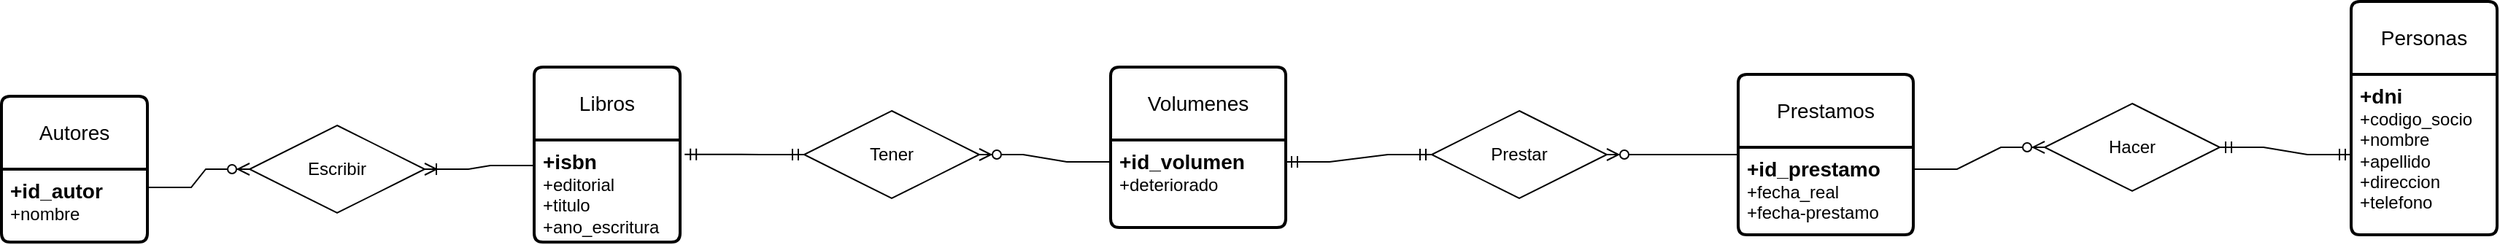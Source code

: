 <mxfile version="22.0.4" type="github">
  <diagram id="R2lEEEUBdFMjLlhIrx00" name="Page-1">
    <mxGraphModel dx="2376" dy="921" grid="1" gridSize="10" guides="1" tooltips="1" connect="1" arrows="1" fold="1" page="1" pageScale="1" pageWidth="850" pageHeight="1100" math="0" shadow="0" extFonts="Permanent Marker^https://fonts.googleapis.com/css?family=Permanent+Marker">
      <root>
        <mxCell id="0" />
        <mxCell id="1" parent="0" />
        <mxCell id="tdtAZZe7iDzmqnhGQD1Q-1" value="Autores" style="swimlane;childLayout=stackLayout;horizontal=1;startSize=50;horizontalStack=0;rounded=1;fontSize=14;fontStyle=0;strokeWidth=2;resizeParent=0;resizeLast=1;shadow=0;dashed=0;align=center;arcSize=4;whiteSpace=wrap;html=1;" parent="1" vertex="1">
          <mxGeometry x="60" y="240" width="100" height="100" as="geometry" />
        </mxCell>
        <mxCell id="tdtAZZe7iDzmqnhGQD1Q-2" value="&lt;b&gt;&lt;font style=&quot;font-size: 14px;&quot;&gt;+id_autor&lt;/font&gt;&lt;/b&gt;&lt;br&gt;+nombre" style="align=left;strokeColor=none;fillColor=none;spacingLeft=4;fontSize=12;verticalAlign=top;resizable=0;rotatable=0;part=1;html=1;" parent="tdtAZZe7iDzmqnhGQD1Q-1" vertex="1">
          <mxGeometry y="50" width="100" height="50" as="geometry" />
        </mxCell>
        <mxCell id="tdtAZZe7iDzmqnhGQD1Q-3" value="Escribir" style="shape=rhombus;perimeter=rhombusPerimeter;whiteSpace=wrap;html=1;align=center;" parent="1" vertex="1">
          <mxGeometry x="230" y="260" width="120" height="60" as="geometry" />
        </mxCell>
        <mxCell id="tdtAZZe7iDzmqnhGQD1Q-4" value="Libros" style="swimlane;childLayout=stackLayout;horizontal=1;startSize=50;horizontalStack=0;rounded=1;fontSize=14;fontStyle=0;strokeWidth=2;resizeParent=0;resizeLast=1;shadow=0;dashed=0;align=center;arcSize=4;whiteSpace=wrap;html=1;" parent="1" vertex="1">
          <mxGeometry x="425" y="220" width="100" height="120" as="geometry" />
        </mxCell>
        <mxCell id="tdtAZZe7iDzmqnhGQD1Q-5" value="&lt;font style=&quot;font-size: 14px;&quot;&gt;&lt;b&gt;+isbn&lt;/b&gt;&lt;/font&gt;&lt;br&gt;+editorial&lt;br&gt;+titulo&lt;br&gt;+ano_escritura" style="align=left;strokeColor=none;fillColor=none;spacingLeft=4;fontSize=12;verticalAlign=top;resizable=0;rotatable=0;part=1;html=1;" parent="tdtAZZe7iDzmqnhGQD1Q-4" vertex="1">
          <mxGeometry y="50" width="100" height="70" as="geometry" />
        </mxCell>
        <mxCell id="tdtAZZe7iDzmqnhGQD1Q-6" value="Tener" style="shape=rhombus;perimeter=rhombusPerimeter;whiteSpace=wrap;html=1;align=center;" parent="1" vertex="1">
          <mxGeometry x="610" y="250" width="120" height="60" as="geometry" />
        </mxCell>
        <mxCell id="tdtAZZe7iDzmqnhGQD1Q-7" value="Volumenes" style="swimlane;childLayout=stackLayout;horizontal=1;startSize=50;horizontalStack=0;rounded=1;fontSize=14;fontStyle=0;strokeWidth=2;resizeParent=0;resizeLast=1;shadow=0;dashed=0;align=center;arcSize=4;whiteSpace=wrap;html=1;" parent="1" vertex="1">
          <mxGeometry x="820" y="220" width="120" height="110" as="geometry" />
        </mxCell>
        <mxCell id="tdtAZZe7iDzmqnhGQD1Q-8" value="&lt;font style=&quot;font-size: 14px;&quot;&gt;&lt;b&gt;+id_volumen&lt;/b&gt;&lt;/font&gt;&lt;br&gt;+deteriorado" style="align=left;strokeColor=none;fillColor=none;spacingLeft=4;fontSize=12;verticalAlign=top;resizable=0;rotatable=0;part=1;html=1;" parent="tdtAZZe7iDzmqnhGQD1Q-7" vertex="1">
          <mxGeometry y="50" width="120" height="60" as="geometry" />
        </mxCell>
        <mxCell id="tdtAZZe7iDzmqnhGQD1Q-9" value="Prestar" style="shape=rhombus;perimeter=rhombusPerimeter;whiteSpace=wrap;html=1;align=center;" parent="1" vertex="1">
          <mxGeometry x="1040" y="250" width="120" height="60" as="geometry" />
        </mxCell>
        <mxCell id="tdtAZZe7iDzmqnhGQD1Q-10" value="Prestamos" style="swimlane;childLayout=stackLayout;horizontal=1;startSize=50;horizontalStack=0;rounded=1;fontSize=14;fontStyle=0;strokeWidth=2;resizeParent=0;resizeLast=1;shadow=0;dashed=0;align=center;arcSize=4;whiteSpace=wrap;html=1;" parent="1" vertex="1">
          <mxGeometry x="1250" y="225" width="120" height="110" as="geometry" />
        </mxCell>
        <mxCell id="tdtAZZe7iDzmqnhGQD1Q-11" value="&lt;font style=&quot;font-size: 14px;&quot;&gt;&lt;b&gt;+id_prestamo&lt;/b&gt;&lt;/font&gt;&lt;br&gt;+fecha_real&lt;br&gt;+fecha-prestamo" style="align=left;strokeColor=none;fillColor=none;spacingLeft=4;fontSize=12;verticalAlign=top;resizable=0;rotatable=0;part=1;html=1;" parent="tdtAZZe7iDzmqnhGQD1Q-10" vertex="1">
          <mxGeometry y="50" width="120" height="60" as="geometry" />
        </mxCell>
        <mxCell id="tdtAZZe7iDzmqnhGQD1Q-12" value="Hacer" style="shape=rhombus;perimeter=rhombusPerimeter;whiteSpace=wrap;html=1;align=center;" parent="1" vertex="1">
          <mxGeometry x="1460" y="245" width="120" height="60" as="geometry" />
        </mxCell>
        <mxCell id="tdtAZZe7iDzmqnhGQD1Q-13" value="Personas" style="swimlane;childLayout=stackLayout;horizontal=1;startSize=50;horizontalStack=0;rounded=1;fontSize=14;fontStyle=0;strokeWidth=2;resizeParent=0;resizeLast=1;shadow=0;dashed=0;align=center;arcSize=4;whiteSpace=wrap;html=1;" parent="1" vertex="1">
          <mxGeometry x="1670" y="175" width="100" height="160" as="geometry" />
        </mxCell>
        <mxCell id="tdtAZZe7iDzmqnhGQD1Q-14" value="&lt;font style=&quot;font-size: 14px;&quot;&gt;&lt;b&gt;+dni&lt;br&gt;&lt;/b&gt;&lt;/font&gt;+codigo_socio&lt;br&gt;+nombre&lt;br&gt;+apellido&lt;br&gt;+direccion&lt;br&gt;+telefono" style="align=left;strokeColor=none;fillColor=none;spacingLeft=4;fontSize=12;verticalAlign=top;resizable=0;rotatable=0;part=1;html=1;" parent="tdtAZZe7iDzmqnhGQD1Q-13" vertex="1">
          <mxGeometry y="50" width="100" height="110" as="geometry" />
        </mxCell>
        <mxCell id="QaBLT7zoktpps23ydMiA-3" value="" style="edgeStyle=entityRelationEdgeStyle;fontSize=12;html=1;endArrow=ERzeroToMany;endFill=1;rounded=0;exitX=1;exitY=0.25;exitDx=0;exitDy=0;entryX=0;entryY=0.5;entryDx=0;entryDy=0;" parent="1" source="tdtAZZe7iDzmqnhGQD1Q-2" target="tdtAZZe7iDzmqnhGQD1Q-3" edge="1">
          <mxGeometry width="100" height="100" relative="1" as="geometry">
            <mxPoint x="350" y="360" as="sourcePoint" />
            <mxPoint x="450" y="260" as="targetPoint" />
          </mxGeometry>
        </mxCell>
        <mxCell id="QaBLT7zoktpps23ydMiA-4" value="" style="edgeStyle=entityRelationEdgeStyle;fontSize=12;html=1;endArrow=ERoneToMany;rounded=0;exitX=0;exitY=0.25;exitDx=0;exitDy=0;entryX=1;entryY=0.5;entryDx=0;entryDy=0;" parent="1" source="tdtAZZe7iDzmqnhGQD1Q-5" target="tdtAZZe7iDzmqnhGQD1Q-3" edge="1">
          <mxGeometry width="100" height="100" relative="1" as="geometry">
            <mxPoint x="370" y="290" as="sourcePoint" />
            <mxPoint x="470" y="190" as="targetPoint" />
          </mxGeometry>
        </mxCell>
        <mxCell id="QaBLT7zoktpps23ydMiA-6" value="" style="edgeStyle=entityRelationEdgeStyle;fontSize=12;html=1;endArrow=ERmandOne;startArrow=ERmandOne;rounded=0;entryX=0;entryY=0.5;entryDx=0;entryDy=0;exitX=1.031;exitY=0.141;exitDx=0;exitDy=0;exitPerimeter=0;" parent="1" source="tdtAZZe7iDzmqnhGQD1Q-5" target="tdtAZZe7iDzmqnhGQD1Q-6" edge="1">
          <mxGeometry width="100" height="100" relative="1" as="geometry">
            <mxPoint x="830" y="190" as="sourcePoint" />
            <mxPoint x="930" y="90" as="targetPoint" />
          </mxGeometry>
        </mxCell>
        <mxCell id="QaBLT7zoktpps23ydMiA-7" value="" style="edgeStyle=entityRelationEdgeStyle;fontSize=12;html=1;endArrow=ERzeroToMany;endFill=1;rounded=0;entryX=1;entryY=0.5;entryDx=0;entryDy=0;exitX=0;exitY=0.25;exitDx=0;exitDy=0;" parent="1" source="tdtAZZe7iDzmqnhGQD1Q-8" target="tdtAZZe7iDzmqnhGQD1Q-6" edge="1">
          <mxGeometry width="100" height="100" relative="1" as="geometry">
            <mxPoint x="830" y="190" as="sourcePoint" />
            <mxPoint x="930" y="90" as="targetPoint" />
          </mxGeometry>
        </mxCell>
        <mxCell id="QaBLT7zoktpps23ydMiA-8" value="" style="edgeStyle=entityRelationEdgeStyle;fontSize=12;html=1;endArrow=ERmandOne;startArrow=ERmandOne;rounded=0;entryX=0;entryY=0.5;entryDx=0;entryDy=0;exitX=1;exitY=0.25;exitDx=0;exitDy=0;" parent="1" source="tdtAZZe7iDzmqnhGQD1Q-8" target="tdtAZZe7iDzmqnhGQD1Q-9" edge="1">
          <mxGeometry width="100" height="100" relative="1" as="geometry">
            <mxPoint x="1150" y="130" as="sourcePoint" />
            <mxPoint x="1225" y="130" as="targetPoint" />
          </mxGeometry>
        </mxCell>
        <mxCell id="QaBLT7zoktpps23ydMiA-9" value="" style="edgeStyle=entityRelationEdgeStyle;fontSize=12;html=1;endArrow=ERzeroToMany;endFill=1;rounded=0;entryX=1;entryY=0.5;entryDx=0;entryDy=0;exitX=0;exitY=0.5;exitDx=0;exitDy=0;" parent="1" source="tdtAZZe7iDzmqnhGQD1Q-10" target="tdtAZZe7iDzmqnhGQD1Q-9" edge="1">
          <mxGeometry width="100" height="100" relative="1" as="geometry">
            <mxPoint x="1030" y="270" as="sourcePoint" />
            <mxPoint x="1130" y="170" as="targetPoint" />
            <Array as="points">
              <mxPoint x="1260" y="190" />
            </Array>
          </mxGeometry>
        </mxCell>
        <mxCell id="QaBLT7zoktpps23ydMiA-11" value="" style="edgeStyle=entityRelationEdgeStyle;fontSize=12;html=1;endArrow=ERzeroToMany;endFill=1;rounded=0;entryX=0;entryY=0.5;entryDx=0;entryDy=0;exitX=1;exitY=0.25;exitDx=0;exitDy=0;" parent="1" source="tdtAZZe7iDzmqnhGQD1Q-11" target="tdtAZZe7iDzmqnhGQD1Q-12" edge="1">
          <mxGeometry width="100" height="100" relative="1" as="geometry">
            <mxPoint x="1070" y="360" as="sourcePoint" />
            <mxPoint x="1170" y="260" as="targetPoint" />
          </mxGeometry>
        </mxCell>
        <mxCell id="QaBLT7zoktpps23ydMiA-12" value="" style="edgeStyle=entityRelationEdgeStyle;fontSize=12;html=1;endArrow=ERmandOne;startArrow=ERmandOne;rounded=0;entryX=0;entryY=0.5;entryDx=0;entryDy=0;exitX=1;exitY=0.5;exitDx=0;exitDy=0;" parent="1" source="tdtAZZe7iDzmqnhGQD1Q-12" target="tdtAZZe7iDzmqnhGQD1Q-14" edge="1">
          <mxGeometry width="100" height="100" relative="1" as="geometry">
            <mxPoint x="1170" y="438" as="sourcePoint" />
            <mxPoint x="1250" y="430" as="targetPoint" />
            <Array as="points">
              <mxPoint x="1280" y="450" />
            </Array>
          </mxGeometry>
        </mxCell>
      </root>
    </mxGraphModel>
  </diagram>
</mxfile>
